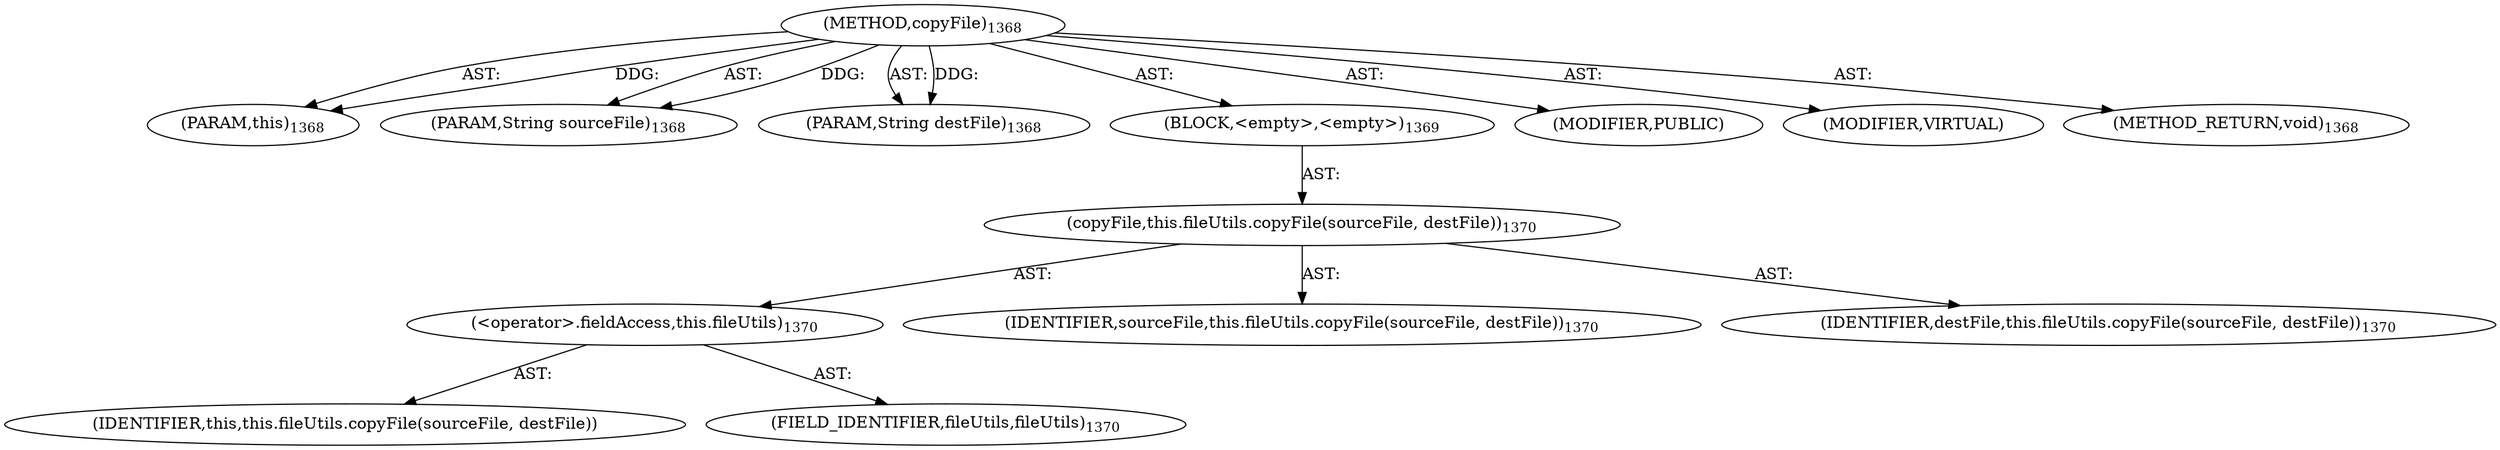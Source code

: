 digraph "copyFile" {  
"111669149765" [label = <(METHOD,copyFile)<SUB>1368</SUB>> ]
"115964117143" [label = <(PARAM,this)<SUB>1368</SUB>> ]
"115964117144" [label = <(PARAM,String sourceFile)<SUB>1368</SUB>> ]
"115964117145" [label = <(PARAM,String destFile)<SUB>1368</SUB>> ]
"25769803911" [label = <(BLOCK,&lt;empty&gt;,&lt;empty&gt;)<SUB>1369</SUB>> ]
"30064771560" [label = <(copyFile,this.fileUtils.copyFile(sourceFile, destFile))<SUB>1370</SUB>> ]
"30064771561" [label = <(&lt;operator&gt;.fieldAccess,this.fileUtils)<SUB>1370</SUB>> ]
"68719477237" [label = <(IDENTIFIER,this,this.fileUtils.copyFile(sourceFile, destFile))> ]
"55834574937" [label = <(FIELD_IDENTIFIER,fileUtils,fileUtils)<SUB>1370</SUB>> ]
"68719477238" [label = <(IDENTIFIER,sourceFile,this.fileUtils.copyFile(sourceFile, destFile))<SUB>1370</SUB>> ]
"68719477239" [label = <(IDENTIFIER,destFile,this.fileUtils.copyFile(sourceFile, destFile))<SUB>1370</SUB>> ]
"133143986361" [label = <(MODIFIER,PUBLIC)> ]
"133143986362" [label = <(MODIFIER,VIRTUAL)> ]
"128849018949" [label = <(METHOD_RETURN,void)<SUB>1368</SUB>> ]
  "111669149765" -> "115964117143"  [ label = "AST: "] 
  "111669149765" -> "115964117144"  [ label = "AST: "] 
  "111669149765" -> "115964117145"  [ label = "AST: "] 
  "111669149765" -> "25769803911"  [ label = "AST: "] 
  "111669149765" -> "133143986361"  [ label = "AST: "] 
  "111669149765" -> "133143986362"  [ label = "AST: "] 
  "111669149765" -> "128849018949"  [ label = "AST: "] 
  "25769803911" -> "30064771560"  [ label = "AST: "] 
  "30064771560" -> "30064771561"  [ label = "AST: "] 
  "30064771560" -> "68719477238"  [ label = "AST: "] 
  "30064771560" -> "68719477239"  [ label = "AST: "] 
  "30064771561" -> "68719477237"  [ label = "AST: "] 
  "30064771561" -> "55834574937"  [ label = "AST: "] 
  "111669149765" -> "115964117143"  [ label = "DDG: "] 
  "111669149765" -> "115964117144"  [ label = "DDG: "] 
  "111669149765" -> "115964117145"  [ label = "DDG: "] 
}
